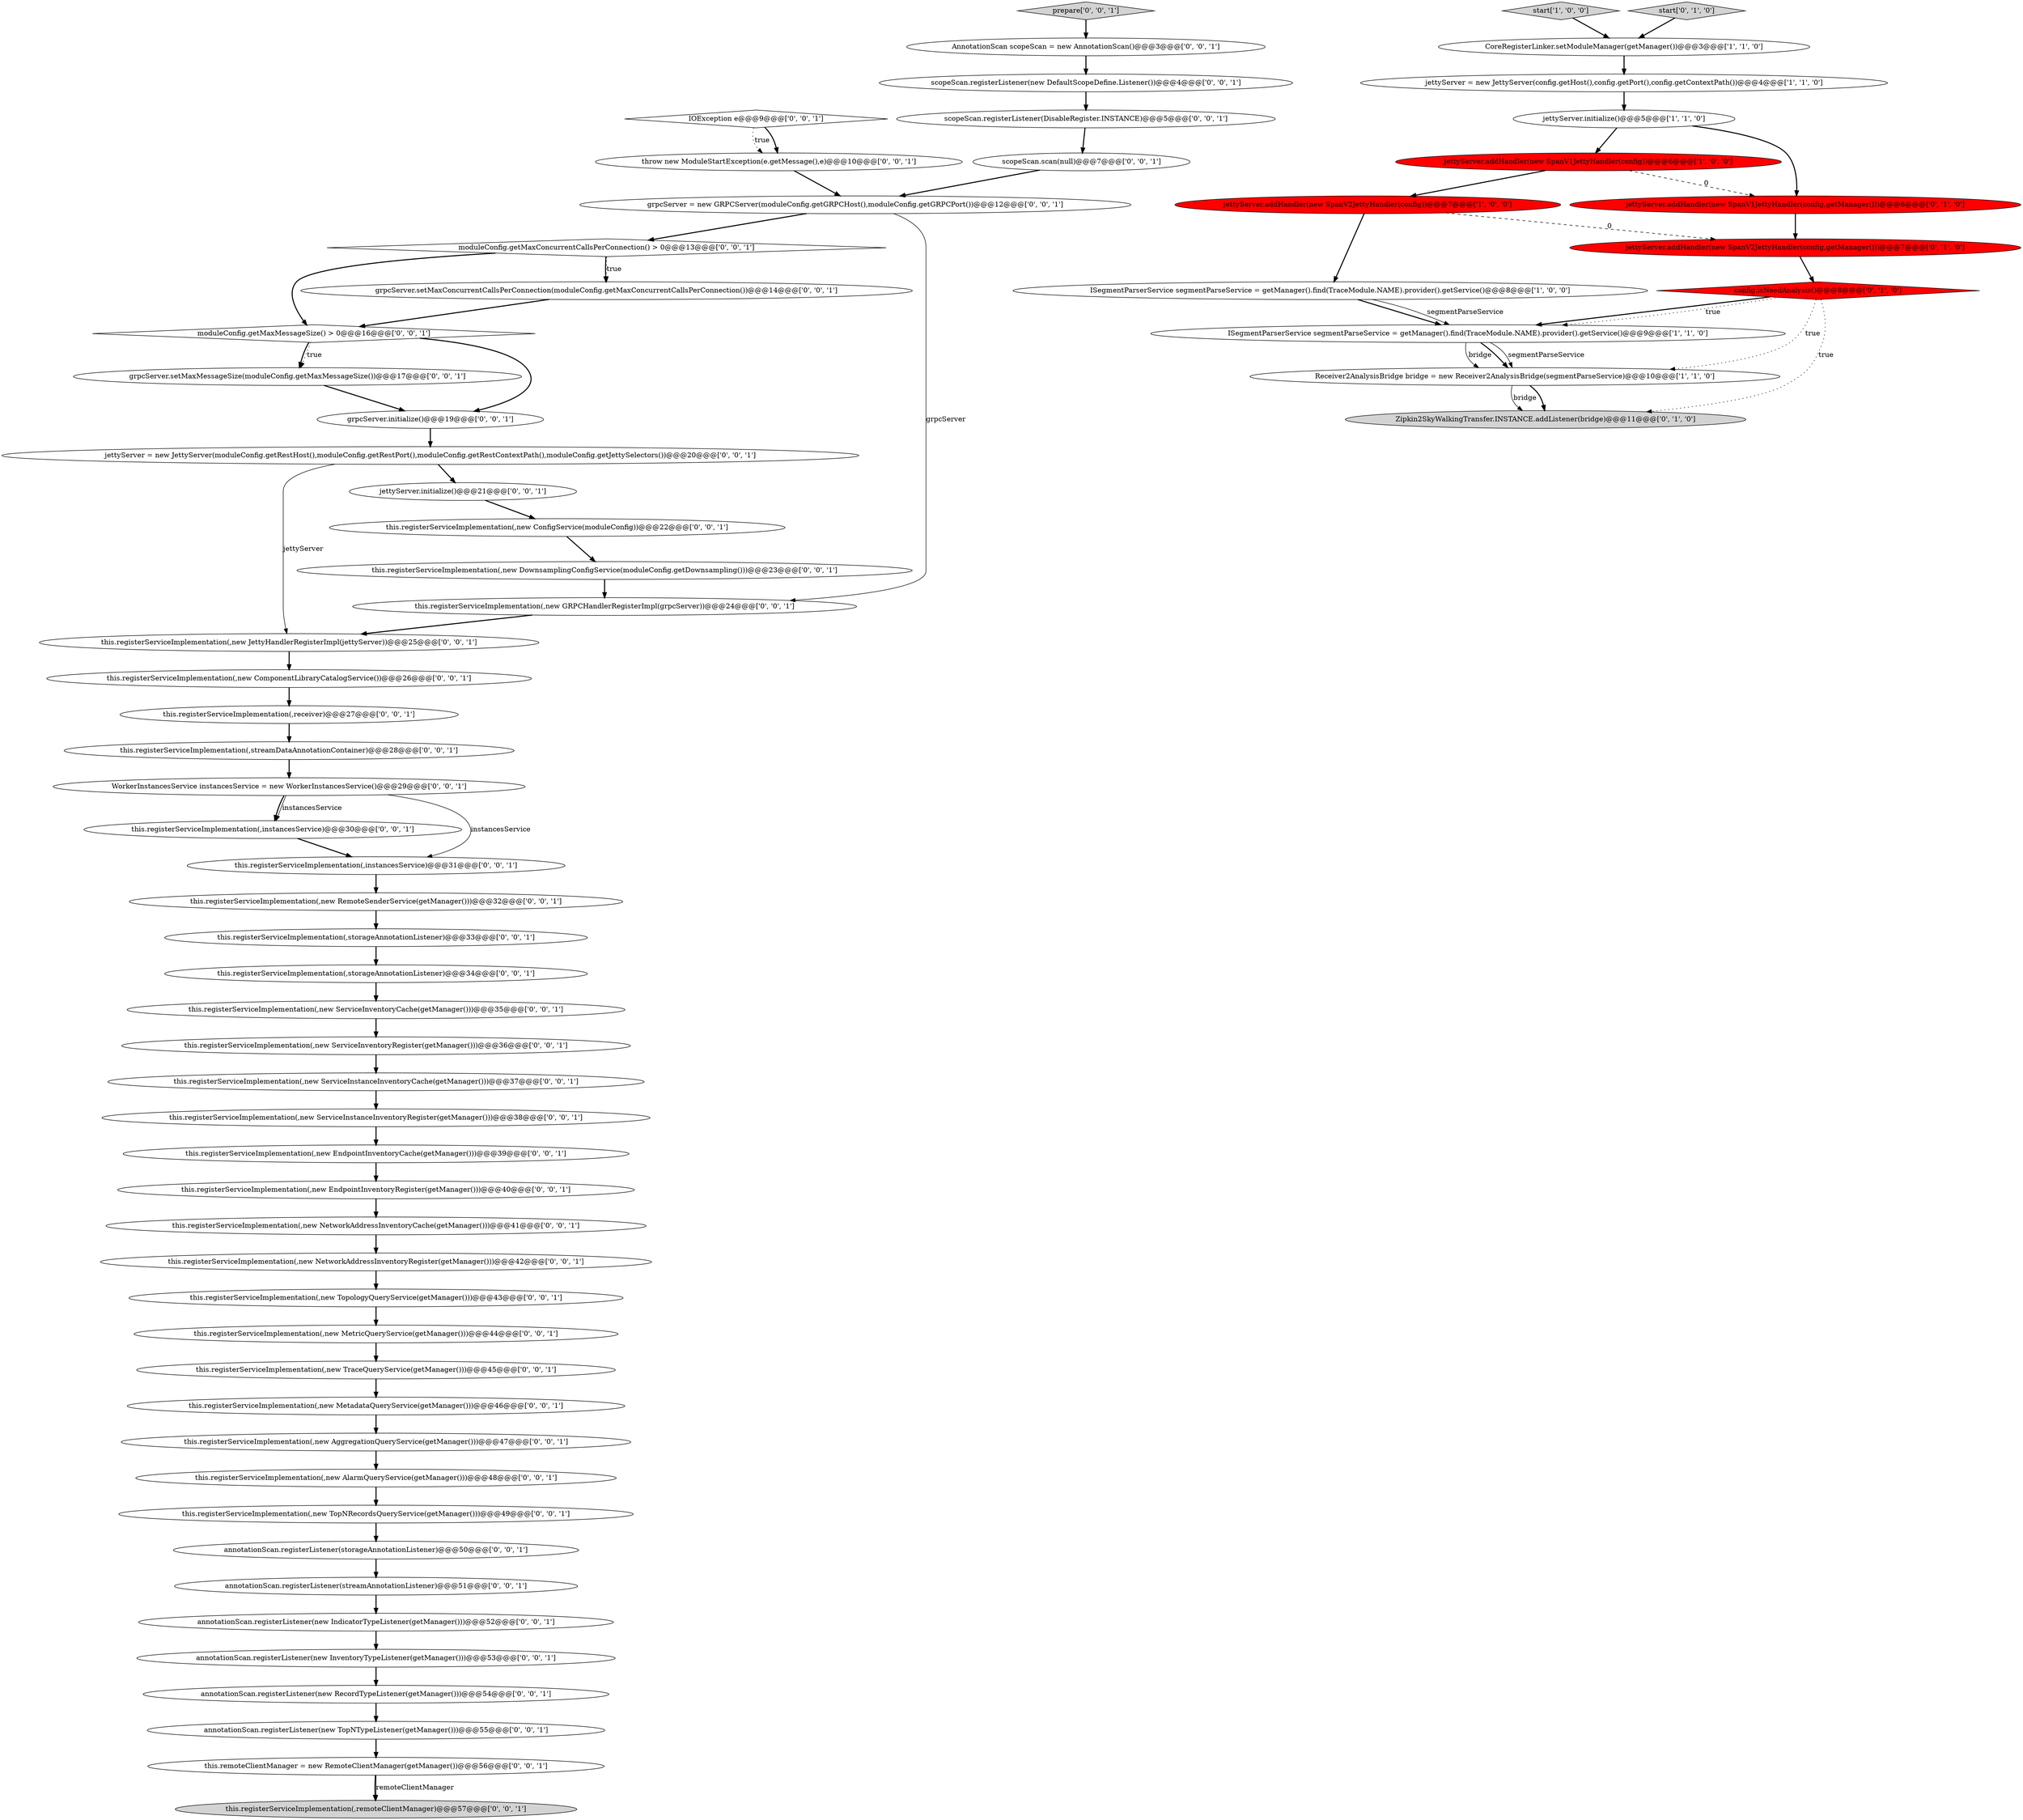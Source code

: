 digraph {
16 [style = filled, label = "this.registerServiceImplementation(,new MetricQueryService(getManager()))@@@44@@@['0', '0', '1']", fillcolor = white, shape = ellipse image = "AAA0AAABBB3BBB"];
34 [style = filled, label = "this.registerServiceImplementation(,new TraceQueryService(getManager()))@@@45@@@['0', '0', '1']", fillcolor = white, shape = ellipse image = "AAA0AAABBB3BBB"];
64 [style = filled, label = "this.registerServiceImplementation(,new AlarmQueryService(getManager()))@@@48@@@['0', '0', '1']", fillcolor = white, shape = ellipse image = "AAA0AAABBB3BBB"];
2 [style = filled, label = "jettyServer.initialize()@@@5@@@['1', '1', '0']", fillcolor = white, shape = ellipse image = "AAA0AAABBB1BBB"];
55 [style = filled, label = "this.registerServiceImplementation(,new ServiceInventoryCache(getManager()))@@@35@@@['0', '0', '1']", fillcolor = white, shape = ellipse image = "AAA0AAABBB3BBB"];
12 [style = filled, label = "jettyServer.addHandler(new SpanV2JettyHandler(config,getManager()))@@@7@@@['0', '1', '0']", fillcolor = red, shape = ellipse image = "AAA1AAABBB2BBB"];
1 [style = filled, label = "jettyServer = new JettyServer(config.getHost(),config.getPort(),config.getContextPath())@@@4@@@['1', '1', '0']", fillcolor = white, shape = ellipse image = "AAA0AAABBB1BBB"];
43 [style = filled, label = "prepare['0', '0', '1']", fillcolor = lightgray, shape = diamond image = "AAA0AAABBB3BBB"];
58 [style = filled, label = "this.registerServiceImplementation(,new AggregationQueryService(getManager()))@@@47@@@['0', '0', '1']", fillcolor = white, shape = ellipse image = "AAA0AAABBB3BBB"];
21 [style = filled, label = "this.registerServiceImplementation(,storageAnnotationListener)@@@34@@@['0', '0', '1']", fillcolor = white, shape = ellipse image = "AAA0AAABBB3BBB"];
44 [style = filled, label = "grpcServer.initialize()@@@19@@@['0', '0', '1']", fillcolor = white, shape = ellipse image = "AAA0AAABBB3BBB"];
52 [style = filled, label = "annotationScan.registerListener(new TopNTypeListener(getManager()))@@@55@@@['0', '0', '1']", fillcolor = white, shape = ellipse image = "AAA0AAABBB3BBB"];
60 [style = filled, label = "AnnotationScan scopeScan = new AnnotationScan()@@@3@@@['0', '0', '1']", fillcolor = white, shape = ellipse image = "AAA0AAABBB3BBB"];
46 [style = filled, label = "this.registerServiceImplementation(,new TopologyQueryService(getManager()))@@@43@@@['0', '0', '1']", fillcolor = white, shape = ellipse image = "AAA0AAABBB3BBB"];
8 [style = filled, label = "jettyServer.addHandler(new SpanV2JettyHandler(config))@@@7@@@['1', '0', '0']", fillcolor = red, shape = ellipse image = "AAA1AAABBB1BBB"];
42 [style = filled, label = "this.registerServiceImplementation(,new TopNRecordsQueryService(getManager()))@@@49@@@['0', '0', '1']", fillcolor = white, shape = ellipse image = "AAA0AAABBB3BBB"];
48 [style = filled, label = "grpcServer = new GRPCServer(moduleConfig.getGRPCHost(),moduleConfig.getGRPCPort())@@@12@@@['0', '0', '1']", fillcolor = white, shape = ellipse image = "AAA0AAABBB3BBB"];
23 [style = filled, label = "this.registerServiceImplementation(,new EndpointInventoryRegister(getManager()))@@@40@@@['0', '0', '1']", fillcolor = white, shape = ellipse image = "AAA0AAABBB3BBB"];
40 [style = filled, label = "grpcServer.setMaxConcurrentCallsPerConnection(moduleConfig.getMaxConcurrentCallsPerConnection())@@@14@@@['0', '0', '1']", fillcolor = white, shape = ellipse image = "AAA0AAABBB3BBB"];
53 [style = filled, label = "annotationScan.registerListener(streamAnnotationListener)@@@51@@@['0', '0', '1']", fillcolor = white, shape = ellipse image = "AAA0AAABBB3BBB"];
39 [style = filled, label = "this.registerServiceImplementation(,streamDataAnnotationContainer)@@@28@@@['0', '0', '1']", fillcolor = white, shape = ellipse image = "AAA0AAABBB3BBB"];
41 [style = filled, label = "moduleConfig.getMaxMessageSize() > 0@@@16@@@['0', '0', '1']", fillcolor = white, shape = diamond image = "AAA0AAABBB3BBB"];
14 [style = filled, label = "jettyServer.initialize()@@@21@@@['0', '0', '1']", fillcolor = white, shape = ellipse image = "AAA0AAABBB3BBB"];
54 [style = filled, label = "throw new ModuleStartException(e.getMessage(),e)@@@10@@@['0', '0', '1']", fillcolor = white, shape = ellipse image = "AAA0AAABBB3BBB"];
32 [style = filled, label = "this.registerServiceImplementation(,receiver)@@@27@@@['0', '0', '1']", fillcolor = white, shape = ellipse image = "AAA0AAABBB3BBB"];
47 [style = filled, label = "this.registerServiceImplementation(,new ServiceInstanceInventoryCache(getManager()))@@@37@@@['0', '0', '1']", fillcolor = white, shape = ellipse image = "AAA0AAABBB3BBB"];
17 [style = filled, label = "this.registerServiceImplementation(,storageAnnotationListener)@@@33@@@['0', '0', '1']", fillcolor = white, shape = ellipse image = "AAA0AAABBB3BBB"];
0 [style = filled, label = "Receiver2AnalysisBridge bridge = new Receiver2AnalysisBridge(segmentParseService)@@@10@@@['1', '1', '0']", fillcolor = white, shape = ellipse image = "AAA0AAABBB1BBB"];
7 [style = filled, label = "jettyServer.addHandler(new SpanV1JettyHandler(config))@@@6@@@['1', '0', '0']", fillcolor = red, shape = ellipse image = "AAA1AAABBB1BBB"];
10 [style = filled, label = "config.isNeedAnalysis()@@@8@@@['0', '1', '0']", fillcolor = red, shape = diamond image = "AAA1AAABBB2BBB"];
57 [style = filled, label = "this.registerServiceImplementation(,new ServiceInventoryRegister(getManager()))@@@36@@@['0', '0', '1']", fillcolor = white, shape = ellipse image = "AAA0AAABBB3BBB"];
15 [style = filled, label = "annotationScan.registerListener(storageAnnotationListener)@@@50@@@['0', '0', '1']", fillcolor = white, shape = ellipse image = "AAA0AAABBB3BBB"];
19 [style = filled, label = "this.registerServiceImplementation(,new JettyHandlerRegisterImpl(jettyServer))@@@25@@@['0', '0', '1']", fillcolor = white, shape = ellipse image = "AAA0AAABBB3BBB"];
50 [style = filled, label = "annotationScan.registerListener(new InventoryTypeListener(getManager()))@@@53@@@['0', '0', '1']", fillcolor = white, shape = ellipse image = "AAA0AAABBB3BBB"];
61 [style = filled, label = "moduleConfig.getMaxConcurrentCallsPerConnection() > 0@@@13@@@['0', '0', '1']", fillcolor = white, shape = diamond image = "AAA0AAABBB3BBB"];
5 [style = filled, label = "start['1', '0', '0']", fillcolor = lightgray, shape = diamond image = "AAA0AAABBB1BBB"];
18 [style = filled, label = "this.registerServiceImplementation(,new MetadataQueryService(getManager()))@@@46@@@['0', '0', '1']", fillcolor = white, shape = ellipse image = "AAA0AAABBB3BBB"];
22 [style = filled, label = "this.registerServiceImplementation(,new EndpointInventoryCache(getManager()))@@@39@@@['0', '0', '1']", fillcolor = white, shape = ellipse image = "AAA0AAABBB3BBB"];
28 [style = filled, label = "this.registerServiceImplementation(,new ServiceInstanceInventoryRegister(getManager()))@@@38@@@['0', '0', '1']", fillcolor = white, shape = ellipse image = "AAA0AAABBB3BBB"];
30 [style = filled, label = "this.registerServiceImplementation(,new ComponentLibraryCatalogService())@@@26@@@['0', '0', '1']", fillcolor = white, shape = ellipse image = "AAA0AAABBB3BBB"];
4 [style = filled, label = "CoreRegisterLinker.setModuleManager(getManager())@@@3@@@['1', '1', '0']", fillcolor = white, shape = ellipse image = "AAA0AAABBB1BBB"];
11 [style = filled, label = "start['0', '1', '0']", fillcolor = lightgray, shape = diamond image = "AAA0AAABBB2BBB"];
24 [style = filled, label = "this.registerServiceImplementation(,new DownsamplingConfigService(moduleConfig.getDownsampling()))@@@23@@@['0', '0', '1']", fillcolor = white, shape = ellipse image = "AAA0AAABBB3BBB"];
36 [style = filled, label = "jettyServer = new JettyServer(moduleConfig.getRestHost(),moduleConfig.getRestPort(),moduleConfig.getRestContextPath(),moduleConfig.getJettySelectors())@@@20@@@['0', '0', '1']", fillcolor = white, shape = ellipse image = "AAA0AAABBB3BBB"];
37 [style = filled, label = "this.registerServiceImplementation(,remoteClientManager)@@@57@@@['0', '0', '1']", fillcolor = lightgray, shape = ellipse image = "AAA0AAABBB3BBB"];
31 [style = filled, label = "WorkerInstancesService instancesService = new WorkerInstancesService()@@@29@@@['0', '0', '1']", fillcolor = white, shape = ellipse image = "AAA0AAABBB3BBB"];
38 [style = filled, label = "this.registerServiceImplementation(,new ConfigService(moduleConfig))@@@22@@@['0', '0', '1']", fillcolor = white, shape = ellipse image = "AAA0AAABBB3BBB"];
63 [style = filled, label = "this.registerServiceImplementation(,new NetworkAddressInventoryRegister(getManager()))@@@42@@@['0', '0', '1']", fillcolor = white, shape = ellipse image = "AAA0AAABBB3BBB"];
9 [style = filled, label = "Zipkin2SkyWalkingTransfer.INSTANCE.addListener(bridge)@@@11@@@['0', '1', '0']", fillcolor = lightgray, shape = ellipse image = "AAA0AAABBB2BBB"];
6 [style = filled, label = "ISegmentParserService segmentParseService = getManager().find(TraceModule.NAME).provider().getService()@@@8@@@['1', '0', '0']", fillcolor = white, shape = ellipse image = "AAA0AAABBB1BBB"];
25 [style = filled, label = "annotationScan.registerListener(new RecordTypeListener(getManager()))@@@54@@@['0', '0', '1']", fillcolor = white, shape = ellipse image = "AAA0AAABBB3BBB"];
59 [style = filled, label = "scopeScan.registerListener(DisableRegister.INSTANCE)@@@5@@@['0', '0', '1']", fillcolor = white, shape = ellipse image = "AAA0AAABBB3BBB"];
62 [style = filled, label = "this.registerServiceImplementation(,instancesService)@@@30@@@['0', '0', '1']", fillcolor = white, shape = ellipse image = "AAA0AAABBB3BBB"];
49 [style = filled, label = "this.remoteClientManager = new RemoteClientManager(getManager())@@@56@@@['0', '0', '1']", fillcolor = white, shape = ellipse image = "AAA0AAABBB3BBB"];
56 [style = filled, label = "grpcServer.setMaxMessageSize(moduleConfig.getMaxMessageSize())@@@17@@@['0', '0', '1']", fillcolor = white, shape = ellipse image = "AAA0AAABBB3BBB"];
35 [style = filled, label = "IOException e@@@9@@@['0', '0', '1']", fillcolor = white, shape = diamond image = "AAA0AAABBB3BBB"];
20 [style = filled, label = "this.registerServiceImplementation(,instancesService)@@@31@@@['0', '0', '1']", fillcolor = white, shape = ellipse image = "AAA0AAABBB3BBB"];
13 [style = filled, label = "jettyServer.addHandler(new SpanV1JettyHandler(config,getManager()))@@@6@@@['0', '1', '0']", fillcolor = red, shape = ellipse image = "AAA1AAABBB2BBB"];
27 [style = filled, label = "scopeScan.registerListener(new DefaultScopeDefine.Listener())@@@4@@@['0', '0', '1']", fillcolor = white, shape = ellipse image = "AAA0AAABBB3BBB"];
51 [style = filled, label = "this.registerServiceImplementation(,new GRPCHandlerRegisterImpl(grpcServer))@@@24@@@['0', '0', '1']", fillcolor = white, shape = ellipse image = "AAA0AAABBB3BBB"];
33 [style = filled, label = "annotationScan.registerListener(new IndicatorTypeListener(getManager()))@@@52@@@['0', '0', '1']", fillcolor = white, shape = ellipse image = "AAA0AAABBB3BBB"];
29 [style = filled, label = "scopeScan.scan(null)@@@7@@@['0', '0', '1']", fillcolor = white, shape = ellipse image = "AAA0AAABBB3BBB"];
45 [style = filled, label = "this.registerServiceImplementation(,new NetworkAddressInventoryCache(getManager()))@@@41@@@['0', '0', '1']", fillcolor = white, shape = ellipse image = "AAA0AAABBB3BBB"];
26 [style = filled, label = "this.registerServiceImplementation(,new RemoteSenderService(getManager()))@@@32@@@['0', '0', '1']", fillcolor = white, shape = ellipse image = "AAA0AAABBB3BBB"];
3 [style = filled, label = "ISegmentParserService segmentParseService = getManager().find(TraceModule.NAME).provider().getService()@@@9@@@['1', '1', '0']", fillcolor = white, shape = ellipse image = "AAA0AAABBB1BBB"];
6->3 [style = bold, label=""];
24->51 [style = bold, label=""];
61->40 [style = dotted, label="true"];
0->9 [style = bold, label=""];
49->37 [style = bold, label=""];
61->41 [style = bold, label=""];
46->16 [style = bold, label=""];
44->36 [style = bold, label=""];
43->60 [style = bold, label=""];
25->52 [style = bold, label=""];
45->63 [style = bold, label=""];
35->54 [style = bold, label=""];
26->17 [style = bold, label=""];
23->45 [style = bold, label=""];
38->24 [style = bold, label=""];
28->22 [style = bold, label=""];
20->26 [style = bold, label=""];
52->49 [style = bold, label=""];
47->28 [style = bold, label=""];
11->4 [style = bold, label=""];
34->18 [style = bold, label=""];
15->53 [style = bold, label=""];
16->34 [style = bold, label=""];
41->56 [style = bold, label=""];
10->3 [style = bold, label=""];
54->48 [style = bold, label=""];
14->38 [style = bold, label=""];
8->6 [style = bold, label=""];
30->32 [style = bold, label=""];
3->0 [style = solid, label="bridge"];
48->61 [style = bold, label=""];
10->3 [style = dotted, label="true"];
8->12 [style = dashed, label="0"];
7->8 [style = bold, label=""];
36->14 [style = bold, label=""];
10->9 [style = dotted, label="true"];
22->23 [style = bold, label=""];
33->50 [style = bold, label=""];
3->0 [style = bold, label=""];
64->42 [style = bold, label=""];
50->25 [style = bold, label=""];
2->13 [style = bold, label=""];
62->20 [style = bold, label=""];
48->51 [style = solid, label="grpcServer"];
21->55 [style = bold, label=""];
41->56 [style = dotted, label="true"];
3->0 [style = solid, label="segmentParseService"];
12->10 [style = bold, label=""];
55->57 [style = bold, label=""];
13->12 [style = bold, label=""];
59->29 [style = bold, label=""];
63->46 [style = bold, label=""];
36->19 [style = solid, label="jettyServer"];
27->59 [style = bold, label=""];
18->58 [style = bold, label=""];
39->31 [style = bold, label=""];
35->54 [style = dotted, label="true"];
5->4 [style = bold, label=""];
31->20 [style = solid, label="instancesService"];
40->41 [style = bold, label=""];
7->13 [style = dashed, label="0"];
53->33 [style = bold, label=""];
10->0 [style = dotted, label="true"];
32->39 [style = bold, label=""];
1->2 [style = bold, label=""];
4->1 [style = bold, label=""];
61->40 [style = bold, label=""];
2->7 [style = bold, label=""];
29->48 [style = bold, label=""];
57->47 [style = bold, label=""];
0->9 [style = solid, label="bridge"];
31->62 [style = bold, label=""];
31->62 [style = solid, label="instancesService"];
49->37 [style = solid, label="remoteClientManager"];
41->44 [style = bold, label=""];
17->21 [style = bold, label=""];
56->44 [style = bold, label=""];
51->19 [style = bold, label=""];
60->27 [style = bold, label=""];
42->15 [style = bold, label=""];
58->64 [style = bold, label=""];
6->3 [style = solid, label="segmentParseService"];
19->30 [style = bold, label=""];
}
